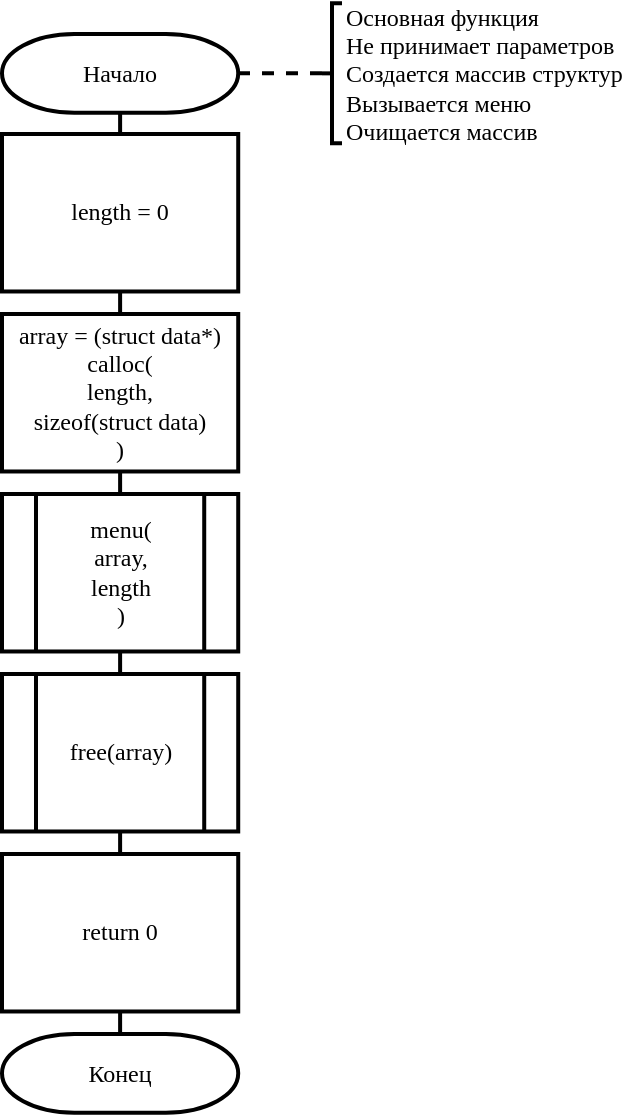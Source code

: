 <mxfile version="13.0.3" type="device"><diagram id="Ri2uxyWve-eOMLNl1OT9" name="Страница 1"><mxGraphModel dx="852" dy="494" grid="1" gridSize="10" guides="1" tooltips="1" connect="1" arrows="1" fold="1" page="1" pageScale="1" pageWidth="827" pageHeight="1169" math="0" shadow="0"><root><mxCell id="0"/><mxCell id="1" parent="0"/><mxCell id="GLsLowi02YDRy6LKa8JL-18" style="edgeStyle=orthogonalEdgeStyle;rounded=0;orthogonalLoop=1;jettySize=auto;html=1;exitX=0.5;exitY=1;exitDx=0;exitDy=0;exitPerimeter=0;entryX=0.5;entryY=0;entryDx=0;entryDy=0;fontFamily=Times New Roman;endArrow=none;endFill=0;strokeWidth=2;" edge="1" parent="1" source="GLsLowi02YDRy6LKa8JL-10" target="GLsLowi02YDRy6LKa8JL-11"><mxGeometry relative="1" as="geometry"/></mxCell><mxCell id="GLsLowi02YDRy6LKa8JL-10" value="Начало" style="strokeWidth=2;html=1;shape=mxgraph.flowchart.terminator;whiteSpace=wrap;rounded=0;fontFamily=Times New Roman;" vertex="1" parent="1"><mxGeometry x="40" y="40" width="118.11" height="39.37" as="geometry"/></mxCell><mxCell id="GLsLowi02YDRy6LKa8JL-20" style="edgeStyle=orthogonalEdgeStyle;rounded=0;orthogonalLoop=1;jettySize=auto;html=1;exitX=0.5;exitY=1;exitDx=0;exitDy=0;entryX=0.5;entryY=0;entryDx=0;entryDy=0;endArrow=none;endFill=0;strokeWidth=2;fontFamily=Times New Roman;" edge="1" parent="1" source="GLsLowi02YDRy6LKa8JL-11" target="GLsLowi02YDRy6LKa8JL-12"><mxGeometry relative="1" as="geometry"/></mxCell><mxCell id="GLsLowi02YDRy6LKa8JL-11" value="length = 0" style="rounded=0;whiteSpace=wrap;html=1;absoluteArcSize=1;arcSize=14;strokeWidth=2;fontFamily=Times New Roman;" vertex="1" parent="1"><mxGeometry x="40" y="90" width="118.11" height="78.74" as="geometry"/></mxCell><mxCell id="GLsLowi02YDRy6LKa8JL-21" style="edgeStyle=orthogonalEdgeStyle;rounded=0;orthogonalLoop=1;jettySize=auto;html=1;exitX=0.5;exitY=1;exitDx=0;exitDy=0;entryX=0.5;entryY=0;entryDx=0;entryDy=0;endArrow=none;endFill=0;strokeWidth=2;fontFamily=Times New Roman;" edge="1" parent="1" source="GLsLowi02YDRy6LKa8JL-12" target="GLsLowi02YDRy6LKa8JL-14"><mxGeometry relative="1" as="geometry"/></mxCell><mxCell id="GLsLowi02YDRy6LKa8JL-12" value="array = (struct data*) calloc(&lt;br&gt;length,&lt;br&gt;sizeof(struct data)&lt;br&gt;)" style="rounded=0;whiteSpace=wrap;html=1;absoluteArcSize=1;arcSize=14;strokeWidth=2;fontFamily=Times New Roman;" vertex="1" parent="1"><mxGeometry x="40" y="180" width="118.11" height="78.74" as="geometry"/></mxCell><mxCell id="GLsLowi02YDRy6LKa8JL-22" style="edgeStyle=orthogonalEdgeStyle;rounded=0;orthogonalLoop=1;jettySize=auto;html=1;exitX=0.5;exitY=1;exitDx=0;exitDy=0;entryX=0.5;entryY=0;entryDx=0;entryDy=0;endArrow=none;endFill=0;strokeWidth=2;fontFamily=Times New Roman;" edge="1" parent="1" source="GLsLowi02YDRy6LKa8JL-14" target="GLsLowi02YDRy6LKa8JL-15"><mxGeometry relative="1" as="geometry"/></mxCell><mxCell id="GLsLowi02YDRy6LKa8JL-14" value="menu(&lt;br&gt;array,&lt;br&gt;length&lt;br&gt;)" style="verticalLabelPosition=middle;verticalAlign=middle;html=1;shape=process;whiteSpace=wrap;rounded=0;size=0.14;arcSize=6;strokeWidth=2;fontFamily=Times New Roman;labelPosition=center;align=center;" vertex="1" parent="1"><mxGeometry x="40" y="270" width="118.11" height="78.74" as="geometry"/></mxCell><mxCell id="GLsLowi02YDRy6LKa8JL-23" style="edgeStyle=orthogonalEdgeStyle;rounded=0;orthogonalLoop=1;jettySize=auto;html=1;exitX=0.5;exitY=1;exitDx=0;exitDy=0;entryX=0.5;entryY=0;entryDx=0;entryDy=0;endArrow=none;endFill=0;strokeWidth=2;fontFamily=Times New Roman;" edge="1" parent="1" source="GLsLowi02YDRy6LKa8JL-15" target="GLsLowi02YDRy6LKa8JL-16"><mxGeometry relative="1" as="geometry"/></mxCell><mxCell id="GLsLowi02YDRy6LKa8JL-15" value="free(array)" style="verticalLabelPosition=middle;verticalAlign=middle;html=1;shape=process;whiteSpace=wrap;rounded=0;size=0.14;arcSize=6;strokeWidth=2;fontFamily=Times New Roman;labelPosition=center;align=center;" vertex="1" parent="1"><mxGeometry x="40" y="360" width="118.11" height="78.74" as="geometry"/></mxCell><mxCell id="GLsLowi02YDRy6LKa8JL-24" style="edgeStyle=orthogonalEdgeStyle;rounded=0;orthogonalLoop=1;jettySize=auto;html=1;exitX=0.5;exitY=1;exitDx=0;exitDy=0;entryX=0.5;entryY=0;entryDx=0;entryDy=0;entryPerimeter=0;endArrow=none;endFill=0;strokeWidth=2;fontFamily=Times New Roman;" edge="1" parent="1" source="GLsLowi02YDRy6LKa8JL-16" target="GLsLowi02YDRy6LKa8JL-17"><mxGeometry relative="1" as="geometry"/></mxCell><mxCell id="GLsLowi02YDRy6LKa8JL-16" value="return 0" style="rounded=0;whiteSpace=wrap;html=1;absoluteArcSize=1;arcSize=14;strokeWidth=2;fontFamily=Times New Roman;" vertex="1" parent="1"><mxGeometry x="40" y="450" width="118.11" height="78.74" as="geometry"/></mxCell><mxCell id="GLsLowi02YDRy6LKa8JL-17" value="Конец" style="strokeWidth=2;html=1;shape=mxgraph.flowchart.terminator;whiteSpace=wrap;rounded=0;fontFamily=Times New Roman;" vertex="1" parent="1"><mxGeometry x="40" y="540" width="118.11" height="39.37" as="geometry"/></mxCell><mxCell id="GLsLowi02YDRy6LKa8JL-26" style="edgeStyle=orthogonalEdgeStyle;rounded=0;orthogonalLoop=1;jettySize=auto;html=1;exitX=0;exitY=0.5;exitDx=0;exitDy=0;exitPerimeter=0;entryX=1;entryY=0.5;entryDx=0;entryDy=0;entryPerimeter=0;endArrow=none;endFill=0;strokeWidth=2;fontFamily=Times New Roman;dashed=1;" edge="1" parent="1" source="GLsLowi02YDRy6LKa8JL-25" target="GLsLowi02YDRy6LKa8JL-10"><mxGeometry relative="1" as="geometry"/></mxCell><mxCell id="GLsLowi02YDRy6LKa8JL-25" value="Основная функция&lt;br&gt;Не принимает параметров&lt;br&gt;Создается массив структур&lt;br&gt;Вызывается меню&lt;br&gt;Очищается массив" style="strokeWidth=2;html=1;shape=mxgraph.flowchart.annotation_2;align=left;labelPosition=right;pointerEvents=1;rounded=0;fontFamily=Times New Roman;" vertex="1" parent="1"><mxGeometry x="200" y="24.68" width="10" height="70" as="geometry"/></mxCell></root></mxGraphModel></diagram></mxfile>
